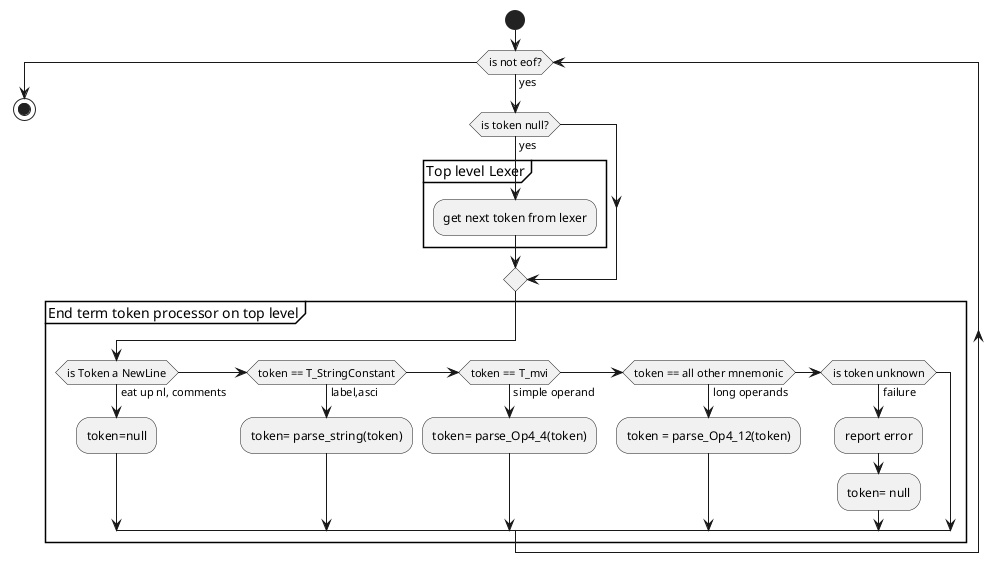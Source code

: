 @startuml
start
  while (is not eof?)
   ->yes;
   if (is token null?) then (yes)
    partition "Top level Lexer" {
     :get next token from lexer;
    }
   endif;
partition "End term token processor on top level" {
    if (is Token a NewLine) then (eat up nl, comments)
     :token=null;
    elseif (token == T_StringConstant) then (label,asci)
        :token= parse_string(token);
    elseif (token == T_mvi) then (simple operand)
        :token= parse_Op4_4(token);
    elseif (token == all other mnemonic) then (long operands)
        :token = parse_Op4_12(token);
    elseif (is token unknown) then (failure)
        :report error;
        :token= null;
    endif;
}
  endwhile
stop
@enduml
